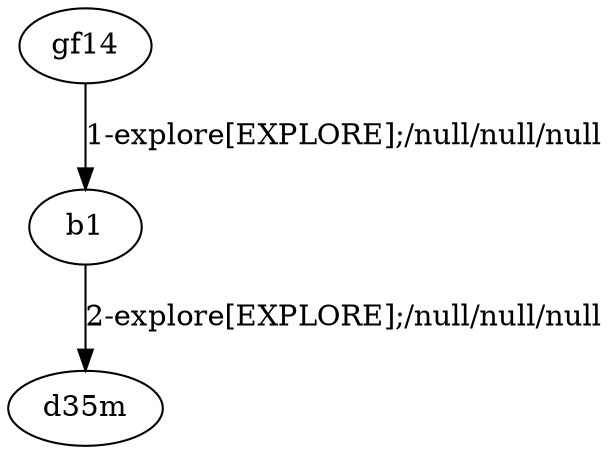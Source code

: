 # Total number of goals covered by this test: 1
# b1 --> d35m

digraph g {
"gf14" -> "b1" [label = "1-explore[EXPLORE];/null/null/null"];
"b1" -> "d35m" [label = "2-explore[EXPLORE];/null/null/null"];
}